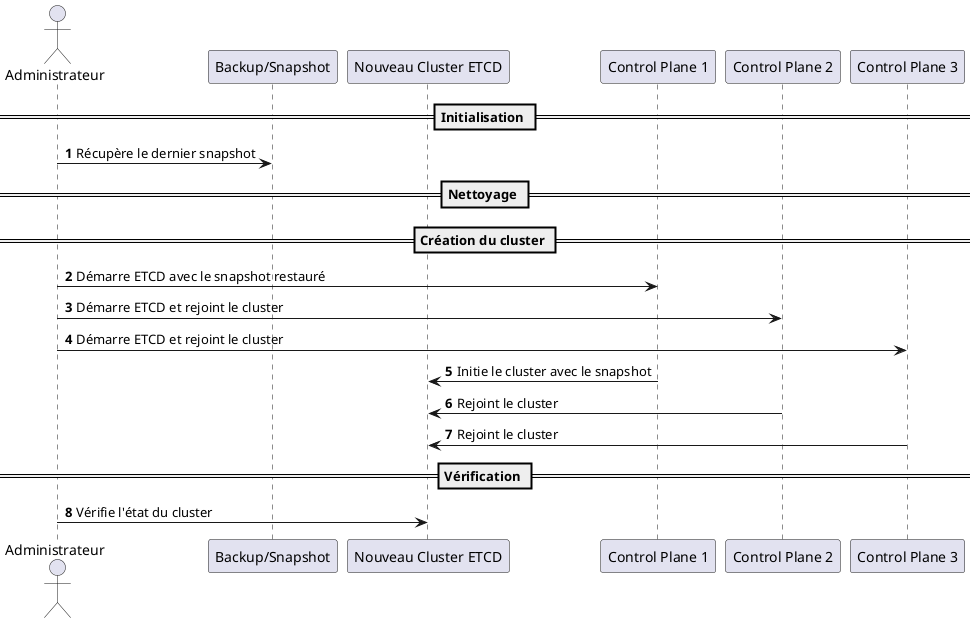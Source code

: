 @startuml
autonumber

actor "Administrateur" as Admin
participant "Backup/Snapshot" as Backup
participant "Nouveau Cluster ETCD" as NewCluster
participant "Control Plane 1" as Node1
participant "Control Plane 2" as Node2
participant "Control Plane 3" as Node3

== Initialisation ==
Admin -> Backup : Récupère le dernier snapshot

== Nettoyage ==

== Création du cluster ==
Admin -> Node1 : Démarre ETCD avec le snapshot restauré
Admin -> Node2 : Démarre ETCD et rejoint le cluster
Admin -> Node3 : Démarre ETCD et rejoint le cluster

Node1 -> NewCluster : Initie le cluster avec le snapshot
Node2 -> NewCluster : Rejoint le cluster
Node3 -> NewCluster : Rejoint le cluster

== Vérification ==
Admin -> NewCluster : Vérifie l'état du cluster

@enduml